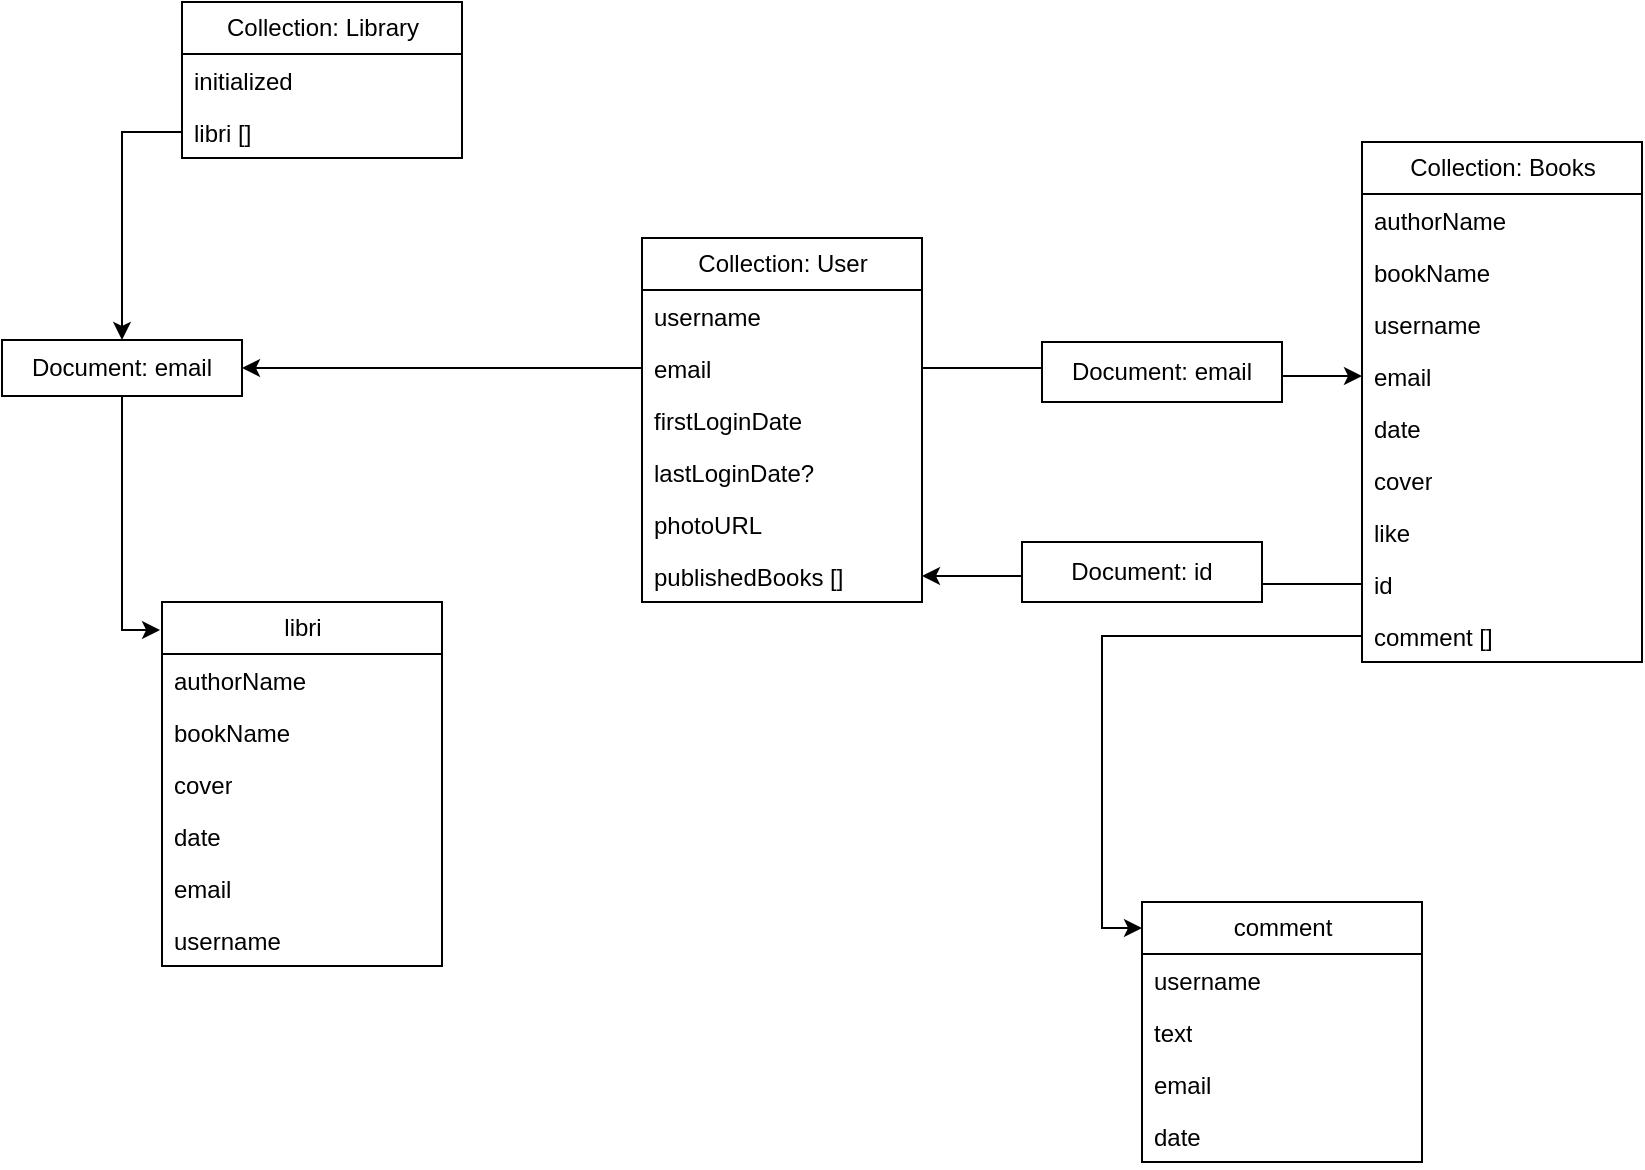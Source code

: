 <mxfile version="21.3.7" type="github">
  <diagram name="Page-1" id="Lhb31KHgAoduH8P8OWCn">
    <mxGraphModel dx="1781" dy="623" grid="1" gridSize="10" guides="1" tooltips="1" connect="1" arrows="1" fold="1" page="1" pageScale="1" pageWidth="827" pageHeight="1169" math="0" shadow="0">
      <root>
        <mxCell id="0" />
        <mxCell id="1" parent="0" />
        <mxCell id="2NYAeYuVFVjwdmGtn7gh-3" value="Collection: Books" style="swimlane;fontStyle=0;childLayout=stackLayout;horizontal=1;startSize=26;fillColor=none;horizontalStack=0;resizeParent=1;resizeParentMax=0;resizeLast=0;collapsible=1;marginBottom=0;html=1;" vertex="1" parent="1">
          <mxGeometry x="660" y="90" width="140" height="260" as="geometry" />
        </mxCell>
        <mxCell id="2NYAeYuVFVjwdmGtn7gh-4" value="authorName" style="text;strokeColor=none;fillColor=none;align=left;verticalAlign=top;spacingLeft=4;spacingRight=4;overflow=hidden;rotatable=0;points=[[0,0.5],[1,0.5]];portConstraint=eastwest;whiteSpace=wrap;html=1;" vertex="1" parent="2NYAeYuVFVjwdmGtn7gh-3">
          <mxGeometry y="26" width="140" height="26" as="geometry" />
        </mxCell>
        <mxCell id="2NYAeYuVFVjwdmGtn7gh-5" value="bookName" style="text;strokeColor=none;fillColor=none;align=left;verticalAlign=top;spacingLeft=4;spacingRight=4;overflow=hidden;rotatable=0;points=[[0,0.5],[1,0.5]];portConstraint=eastwest;whiteSpace=wrap;html=1;" vertex="1" parent="2NYAeYuVFVjwdmGtn7gh-3">
          <mxGeometry y="52" width="140" height="26" as="geometry" />
        </mxCell>
        <mxCell id="2NYAeYuVFVjwdmGtn7gh-6" value="username" style="text;strokeColor=none;fillColor=none;align=left;verticalAlign=top;spacingLeft=4;spacingRight=4;overflow=hidden;rotatable=0;points=[[0,0.5],[1,0.5]];portConstraint=eastwest;whiteSpace=wrap;html=1;" vertex="1" parent="2NYAeYuVFVjwdmGtn7gh-3">
          <mxGeometry y="78" width="140" height="26" as="geometry" />
        </mxCell>
        <mxCell id="2NYAeYuVFVjwdmGtn7gh-33" value="email" style="text;strokeColor=none;fillColor=none;align=left;verticalAlign=top;spacingLeft=4;spacingRight=4;overflow=hidden;rotatable=0;points=[[0,0.5],[1,0.5]];portConstraint=eastwest;whiteSpace=wrap;html=1;" vertex="1" parent="2NYAeYuVFVjwdmGtn7gh-3">
          <mxGeometry y="104" width="140" height="26" as="geometry" />
        </mxCell>
        <mxCell id="2NYAeYuVFVjwdmGtn7gh-34" value="date" style="text;strokeColor=none;fillColor=none;align=left;verticalAlign=top;spacingLeft=4;spacingRight=4;overflow=hidden;rotatable=0;points=[[0,0.5],[1,0.5]];portConstraint=eastwest;whiteSpace=wrap;html=1;" vertex="1" parent="2NYAeYuVFVjwdmGtn7gh-3">
          <mxGeometry y="130" width="140" height="26" as="geometry" />
        </mxCell>
        <mxCell id="2NYAeYuVFVjwdmGtn7gh-35" value="cover" style="text;strokeColor=none;fillColor=none;align=left;verticalAlign=top;spacingLeft=4;spacingRight=4;overflow=hidden;rotatable=0;points=[[0,0.5],[1,0.5]];portConstraint=eastwest;whiteSpace=wrap;html=1;" vertex="1" parent="2NYAeYuVFVjwdmGtn7gh-3">
          <mxGeometry y="156" width="140" height="26" as="geometry" />
        </mxCell>
        <mxCell id="2NYAeYuVFVjwdmGtn7gh-36" value="like" style="text;strokeColor=none;fillColor=none;align=left;verticalAlign=top;spacingLeft=4;spacingRight=4;overflow=hidden;rotatable=0;points=[[0,0.5],[1,0.5]];portConstraint=eastwest;whiteSpace=wrap;html=1;" vertex="1" parent="2NYAeYuVFVjwdmGtn7gh-3">
          <mxGeometry y="182" width="140" height="26" as="geometry" />
        </mxCell>
        <mxCell id="2NYAeYuVFVjwdmGtn7gh-54" value="id" style="text;strokeColor=none;fillColor=none;align=left;verticalAlign=top;spacingLeft=4;spacingRight=4;overflow=hidden;rotatable=0;points=[[0,0.5],[1,0.5]];portConstraint=eastwest;whiteSpace=wrap;html=1;" vertex="1" parent="2NYAeYuVFVjwdmGtn7gh-3">
          <mxGeometry y="208" width="140" height="26" as="geometry" />
        </mxCell>
        <mxCell id="2NYAeYuVFVjwdmGtn7gh-37" value="comment []" style="text;strokeColor=none;fillColor=none;align=left;verticalAlign=top;spacingLeft=4;spacingRight=4;overflow=hidden;rotatable=0;points=[[0,0.5],[1,0.5]];portConstraint=eastwest;whiteSpace=wrap;html=1;" vertex="1" parent="2NYAeYuVFVjwdmGtn7gh-3">
          <mxGeometry y="234" width="140" height="26" as="geometry" />
        </mxCell>
        <mxCell id="2NYAeYuVFVjwdmGtn7gh-8" value="Collection: Library" style="swimlane;fontStyle=0;childLayout=stackLayout;horizontal=1;startSize=26;fillColor=none;horizontalStack=0;resizeParent=1;resizeParentMax=0;resizeLast=0;collapsible=1;marginBottom=0;html=1;" vertex="1" parent="1">
          <mxGeometry x="70" y="20" width="140" height="78" as="geometry" />
        </mxCell>
        <mxCell id="2NYAeYuVFVjwdmGtn7gh-9" value="initialized" style="text;strokeColor=none;fillColor=none;align=left;verticalAlign=top;spacingLeft=4;spacingRight=4;overflow=hidden;rotatable=0;points=[[0,0.5],[1,0.5]];portConstraint=eastwest;whiteSpace=wrap;html=1;" vertex="1" parent="2NYAeYuVFVjwdmGtn7gh-8">
          <mxGeometry y="26" width="140" height="26" as="geometry" />
        </mxCell>
        <mxCell id="2NYAeYuVFVjwdmGtn7gh-10" value="libri []" style="text;strokeColor=none;fillColor=none;align=left;verticalAlign=top;spacingLeft=4;spacingRight=4;overflow=hidden;rotatable=0;points=[[0,0.5],[1,0.5]];portConstraint=eastwest;whiteSpace=wrap;html=1;" vertex="1" parent="2NYAeYuVFVjwdmGtn7gh-8">
          <mxGeometry y="52" width="140" height="26" as="geometry" />
        </mxCell>
        <mxCell id="2NYAeYuVFVjwdmGtn7gh-12" value="Collection: User" style="swimlane;fontStyle=0;childLayout=stackLayout;horizontal=1;startSize=26;fillColor=none;horizontalStack=0;resizeParent=1;resizeParentMax=0;resizeLast=0;collapsible=1;marginBottom=0;html=1;" vertex="1" parent="1">
          <mxGeometry x="300" y="138" width="140" height="182" as="geometry" />
        </mxCell>
        <mxCell id="2NYAeYuVFVjwdmGtn7gh-13" value="username" style="text;strokeColor=none;fillColor=none;align=left;verticalAlign=top;spacingLeft=4;spacingRight=4;overflow=hidden;rotatable=0;points=[[0,0.5],[1,0.5]];portConstraint=eastwest;whiteSpace=wrap;html=1;" vertex="1" parent="2NYAeYuVFVjwdmGtn7gh-12">
          <mxGeometry y="26" width="140" height="26" as="geometry" />
        </mxCell>
        <mxCell id="2NYAeYuVFVjwdmGtn7gh-14" value="email" style="text;strokeColor=none;fillColor=none;align=left;verticalAlign=top;spacingLeft=4;spacingRight=4;overflow=hidden;rotatable=0;points=[[0,0.5],[1,0.5]];portConstraint=eastwest;whiteSpace=wrap;html=1;" vertex="1" parent="2NYAeYuVFVjwdmGtn7gh-12">
          <mxGeometry y="52" width="140" height="26" as="geometry" />
        </mxCell>
        <mxCell id="2NYAeYuVFVjwdmGtn7gh-15" value="firstLoginDate" style="text;strokeColor=none;fillColor=none;align=left;verticalAlign=top;spacingLeft=4;spacingRight=4;overflow=hidden;rotatable=0;points=[[0,0.5],[1,0.5]];portConstraint=eastwest;whiteSpace=wrap;html=1;" vertex="1" parent="2NYAeYuVFVjwdmGtn7gh-12">
          <mxGeometry y="78" width="140" height="26" as="geometry" />
        </mxCell>
        <mxCell id="2NYAeYuVFVjwdmGtn7gh-30" value="lastLoginDate?" style="text;strokeColor=none;fillColor=none;align=left;verticalAlign=top;spacingLeft=4;spacingRight=4;overflow=hidden;rotatable=0;points=[[0,0.5],[1,0.5]];portConstraint=eastwest;whiteSpace=wrap;html=1;" vertex="1" parent="2NYAeYuVFVjwdmGtn7gh-12">
          <mxGeometry y="104" width="140" height="26" as="geometry" />
        </mxCell>
        <mxCell id="2NYAeYuVFVjwdmGtn7gh-31" value="photoURL" style="text;strokeColor=none;fillColor=none;align=left;verticalAlign=top;spacingLeft=4;spacingRight=4;overflow=hidden;rotatable=0;points=[[0,0.5],[1,0.5]];portConstraint=eastwest;whiteSpace=wrap;html=1;" vertex="1" parent="2NYAeYuVFVjwdmGtn7gh-12">
          <mxGeometry y="130" width="140" height="26" as="geometry" />
        </mxCell>
        <mxCell id="2NYAeYuVFVjwdmGtn7gh-32" value="publishedBooks []" style="text;strokeColor=none;fillColor=none;align=left;verticalAlign=top;spacingLeft=4;spacingRight=4;overflow=hidden;rotatable=0;points=[[0,0.5],[1,0.5]];portConstraint=eastwest;whiteSpace=wrap;html=1;" vertex="1" parent="2NYAeYuVFVjwdmGtn7gh-12">
          <mxGeometry y="156" width="140" height="26" as="geometry" />
        </mxCell>
        <mxCell id="2NYAeYuVFVjwdmGtn7gh-38" value="libri" style="swimlane;fontStyle=0;childLayout=stackLayout;horizontal=1;startSize=26;fillColor=none;horizontalStack=0;resizeParent=1;resizeParentMax=0;resizeLast=0;collapsible=1;marginBottom=0;html=1;" vertex="1" parent="1">
          <mxGeometry x="60" y="320" width="140" height="182" as="geometry" />
        </mxCell>
        <mxCell id="2NYAeYuVFVjwdmGtn7gh-39" value="authorName" style="text;strokeColor=none;fillColor=none;align=left;verticalAlign=top;spacingLeft=4;spacingRight=4;overflow=hidden;rotatable=0;points=[[0,0.5],[1,0.5]];portConstraint=eastwest;whiteSpace=wrap;html=1;" vertex="1" parent="2NYAeYuVFVjwdmGtn7gh-38">
          <mxGeometry y="26" width="140" height="26" as="geometry" />
        </mxCell>
        <mxCell id="2NYAeYuVFVjwdmGtn7gh-40" value="bookName" style="text;strokeColor=none;fillColor=none;align=left;verticalAlign=top;spacingLeft=4;spacingRight=4;overflow=hidden;rotatable=0;points=[[0,0.5],[1,0.5]];portConstraint=eastwest;whiteSpace=wrap;html=1;" vertex="1" parent="2NYAeYuVFVjwdmGtn7gh-38">
          <mxGeometry y="52" width="140" height="26" as="geometry" />
        </mxCell>
        <mxCell id="2NYAeYuVFVjwdmGtn7gh-41" value="cover" style="text;strokeColor=none;fillColor=none;align=left;verticalAlign=top;spacingLeft=4;spacingRight=4;overflow=hidden;rotatable=0;points=[[0,0.5],[1,0.5]];portConstraint=eastwest;whiteSpace=wrap;html=1;" vertex="1" parent="2NYAeYuVFVjwdmGtn7gh-38">
          <mxGeometry y="78" width="140" height="26" as="geometry" />
        </mxCell>
        <mxCell id="2NYAeYuVFVjwdmGtn7gh-42" value="date" style="text;strokeColor=none;fillColor=none;align=left;verticalAlign=top;spacingLeft=4;spacingRight=4;overflow=hidden;rotatable=0;points=[[0,0.5],[1,0.5]];portConstraint=eastwest;whiteSpace=wrap;html=1;" vertex="1" parent="2NYAeYuVFVjwdmGtn7gh-38">
          <mxGeometry y="104" width="140" height="26" as="geometry" />
        </mxCell>
        <mxCell id="2NYAeYuVFVjwdmGtn7gh-43" value="email" style="text;strokeColor=none;fillColor=none;align=left;verticalAlign=top;spacingLeft=4;spacingRight=4;overflow=hidden;rotatable=0;points=[[0,0.5],[1,0.5]];portConstraint=eastwest;whiteSpace=wrap;html=1;" vertex="1" parent="2NYAeYuVFVjwdmGtn7gh-38">
          <mxGeometry y="130" width="140" height="26" as="geometry" />
        </mxCell>
        <mxCell id="2NYAeYuVFVjwdmGtn7gh-44" value="username" style="text;strokeColor=none;fillColor=none;align=left;verticalAlign=top;spacingLeft=4;spacingRight=4;overflow=hidden;rotatable=0;points=[[0,0.5],[1,0.5]];portConstraint=eastwest;whiteSpace=wrap;html=1;" vertex="1" parent="2NYAeYuVFVjwdmGtn7gh-38">
          <mxGeometry y="156" width="140" height="26" as="geometry" />
        </mxCell>
        <mxCell id="2NYAeYuVFVjwdmGtn7gh-45" value="comment" style="swimlane;fontStyle=0;childLayout=stackLayout;horizontal=1;startSize=26;fillColor=none;horizontalStack=0;resizeParent=1;resizeParentMax=0;resizeLast=0;collapsible=1;marginBottom=0;html=1;" vertex="1" parent="1">
          <mxGeometry x="550" y="470" width="140" height="130" as="geometry" />
        </mxCell>
        <mxCell id="2NYAeYuVFVjwdmGtn7gh-46" value="username" style="text;strokeColor=none;fillColor=none;align=left;verticalAlign=top;spacingLeft=4;spacingRight=4;overflow=hidden;rotatable=0;points=[[0,0.5],[1,0.5]];portConstraint=eastwest;whiteSpace=wrap;html=1;" vertex="1" parent="2NYAeYuVFVjwdmGtn7gh-45">
          <mxGeometry y="26" width="140" height="26" as="geometry" />
        </mxCell>
        <mxCell id="2NYAeYuVFVjwdmGtn7gh-47" value="text" style="text;strokeColor=none;fillColor=none;align=left;verticalAlign=top;spacingLeft=4;spacingRight=4;overflow=hidden;rotatable=0;points=[[0,0.5],[1,0.5]];portConstraint=eastwest;whiteSpace=wrap;html=1;" vertex="1" parent="2NYAeYuVFVjwdmGtn7gh-45">
          <mxGeometry y="52" width="140" height="26" as="geometry" />
        </mxCell>
        <mxCell id="2NYAeYuVFVjwdmGtn7gh-48" value="email" style="text;strokeColor=none;fillColor=none;align=left;verticalAlign=top;spacingLeft=4;spacingRight=4;overflow=hidden;rotatable=0;points=[[0,0.5],[1,0.5]];portConstraint=eastwest;whiteSpace=wrap;html=1;" vertex="1" parent="2NYAeYuVFVjwdmGtn7gh-45">
          <mxGeometry y="78" width="140" height="26" as="geometry" />
        </mxCell>
        <mxCell id="2NYAeYuVFVjwdmGtn7gh-49" value="date" style="text;strokeColor=none;fillColor=none;align=left;verticalAlign=top;spacingLeft=4;spacingRight=4;overflow=hidden;rotatable=0;points=[[0,0.5],[1,0.5]];portConstraint=eastwest;whiteSpace=wrap;html=1;" vertex="1" parent="2NYAeYuVFVjwdmGtn7gh-45">
          <mxGeometry y="104" width="140" height="26" as="geometry" />
        </mxCell>
        <mxCell id="2NYAeYuVFVjwdmGtn7gh-52" value="" style="edgeStyle=orthogonalEdgeStyle;rounded=0;orthogonalLoop=1;jettySize=auto;html=1;entryX=-0.007;entryY=0.077;entryDx=0;entryDy=0;entryPerimeter=0;" edge="1" parent="1" source="2NYAeYuVFVjwdmGtn7gh-61" target="2NYAeYuVFVjwdmGtn7gh-38">
          <mxGeometry relative="1" as="geometry" />
        </mxCell>
        <mxCell id="2NYAeYuVFVjwdmGtn7gh-53" value="" style="edgeStyle=orthogonalEdgeStyle;rounded=0;orthogonalLoop=1;jettySize=auto;html=1;entryX=1;entryY=0.5;entryDx=0;entryDy=0;" edge="1" parent="1" source="2NYAeYuVFVjwdmGtn7gh-14" target="2NYAeYuVFVjwdmGtn7gh-61">
          <mxGeometry relative="1" as="geometry" />
        </mxCell>
        <mxCell id="2NYAeYuVFVjwdmGtn7gh-55" value="" style="edgeStyle=orthogonalEdgeStyle;rounded=0;orthogonalLoop=1;jettySize=auto;html=1;" edge="1" parent="1" source="2NYAeYuVFVjwdmGtn7gh-14" target="2NYAeYuVFVjwdmGtn7gh-33">
          <mxGeometry relative="1" as="geometry" />
        </mxCell>
        <mxCell id="2NYAeYuVFVjwdmGtn7gh-56" value="" style="edgeStyle=orthogonalEdgeStyle;rounded=0;orthogonalLoop=1;jettySize=auto;html=1;entryX=0;entryY=0.1;entryDx=0;entryDy=0;entryPerimeter=0;" edge="1" parent="1" source="2NYAeYuVFVjwdmGtn7gh-37" target="2NYAeYuVFVjwdmGtn7gh-45">
          <mxGeometry relative="1" as="geometry" />
        </mxCell>
        <mxCell id="2NYAeYuVFVjwdmGtn7gh-58" value="" style="edgeStyle=orthogonalEdgeStyle;rounded=0;orthogonalLoop=1;jettySize=auto;html=1;" edge="1" parent="1" source="2NYAeYuVFVjwdmGtn7gh-54" target="2NYAeYuVFVjwdmGtn7gh-32">
          <mxGeometry relative="1" as="geometry" />
        </mxCell>
        <mxCell id="2NYAeYuVFVjwdmGtn7gh-60" value="" style="edgeStyle=orthogonalEdgeStyle;rounded=0;orthogonalLoop=1;jettySize=auto;html=1;" edge="1" parent="1" source="2NYAeYuVFVjwdmGtn7gh-10" target="2NYAeYuVFVjwdmGtn7gh-61">
          <mxGeometry relative="1" as="geometry">
            <mxPoint x="80" y="105" as="sourcePoint" />
            <mxPoint x="59" y="334" as="targetPoint" />
          </mxGeometry>
        </mxCell>
        <mxCell id="2NYAeYuVFVjwdmGtn7gh-61" value="Document: email" style="rounded=0;whiteSpace=wrap;html=1;" vertex="1" parent="1">
          <mxGeometry x="-20" y="189" width="120" height="28" as="geometry" />
        </mxCell>
        <mxCell id="2NYAeYuVFVjwdmGtn7gh-62" value="Document: id" style="rounded=0;whiteSpace=wrap;html=1;" vertex="1" parent="1">
          <mxGeometry x="490" y="290" width="120" height="30" as="geometry" />
        </mxCell>
        <mxCell id="2NYAeYuVFVjwdmGtn7gh-63" value="Document: email" style="rounded=0;whiteSpace=wrap;html=1;" vertex="1" parent="1">
          <mxGeometry x="500" y="190" width="120" height="30" as="geometry" />
        </mxCell>
      </root>
    </mxGraphModel>
  </diagram>
</mxfile>
